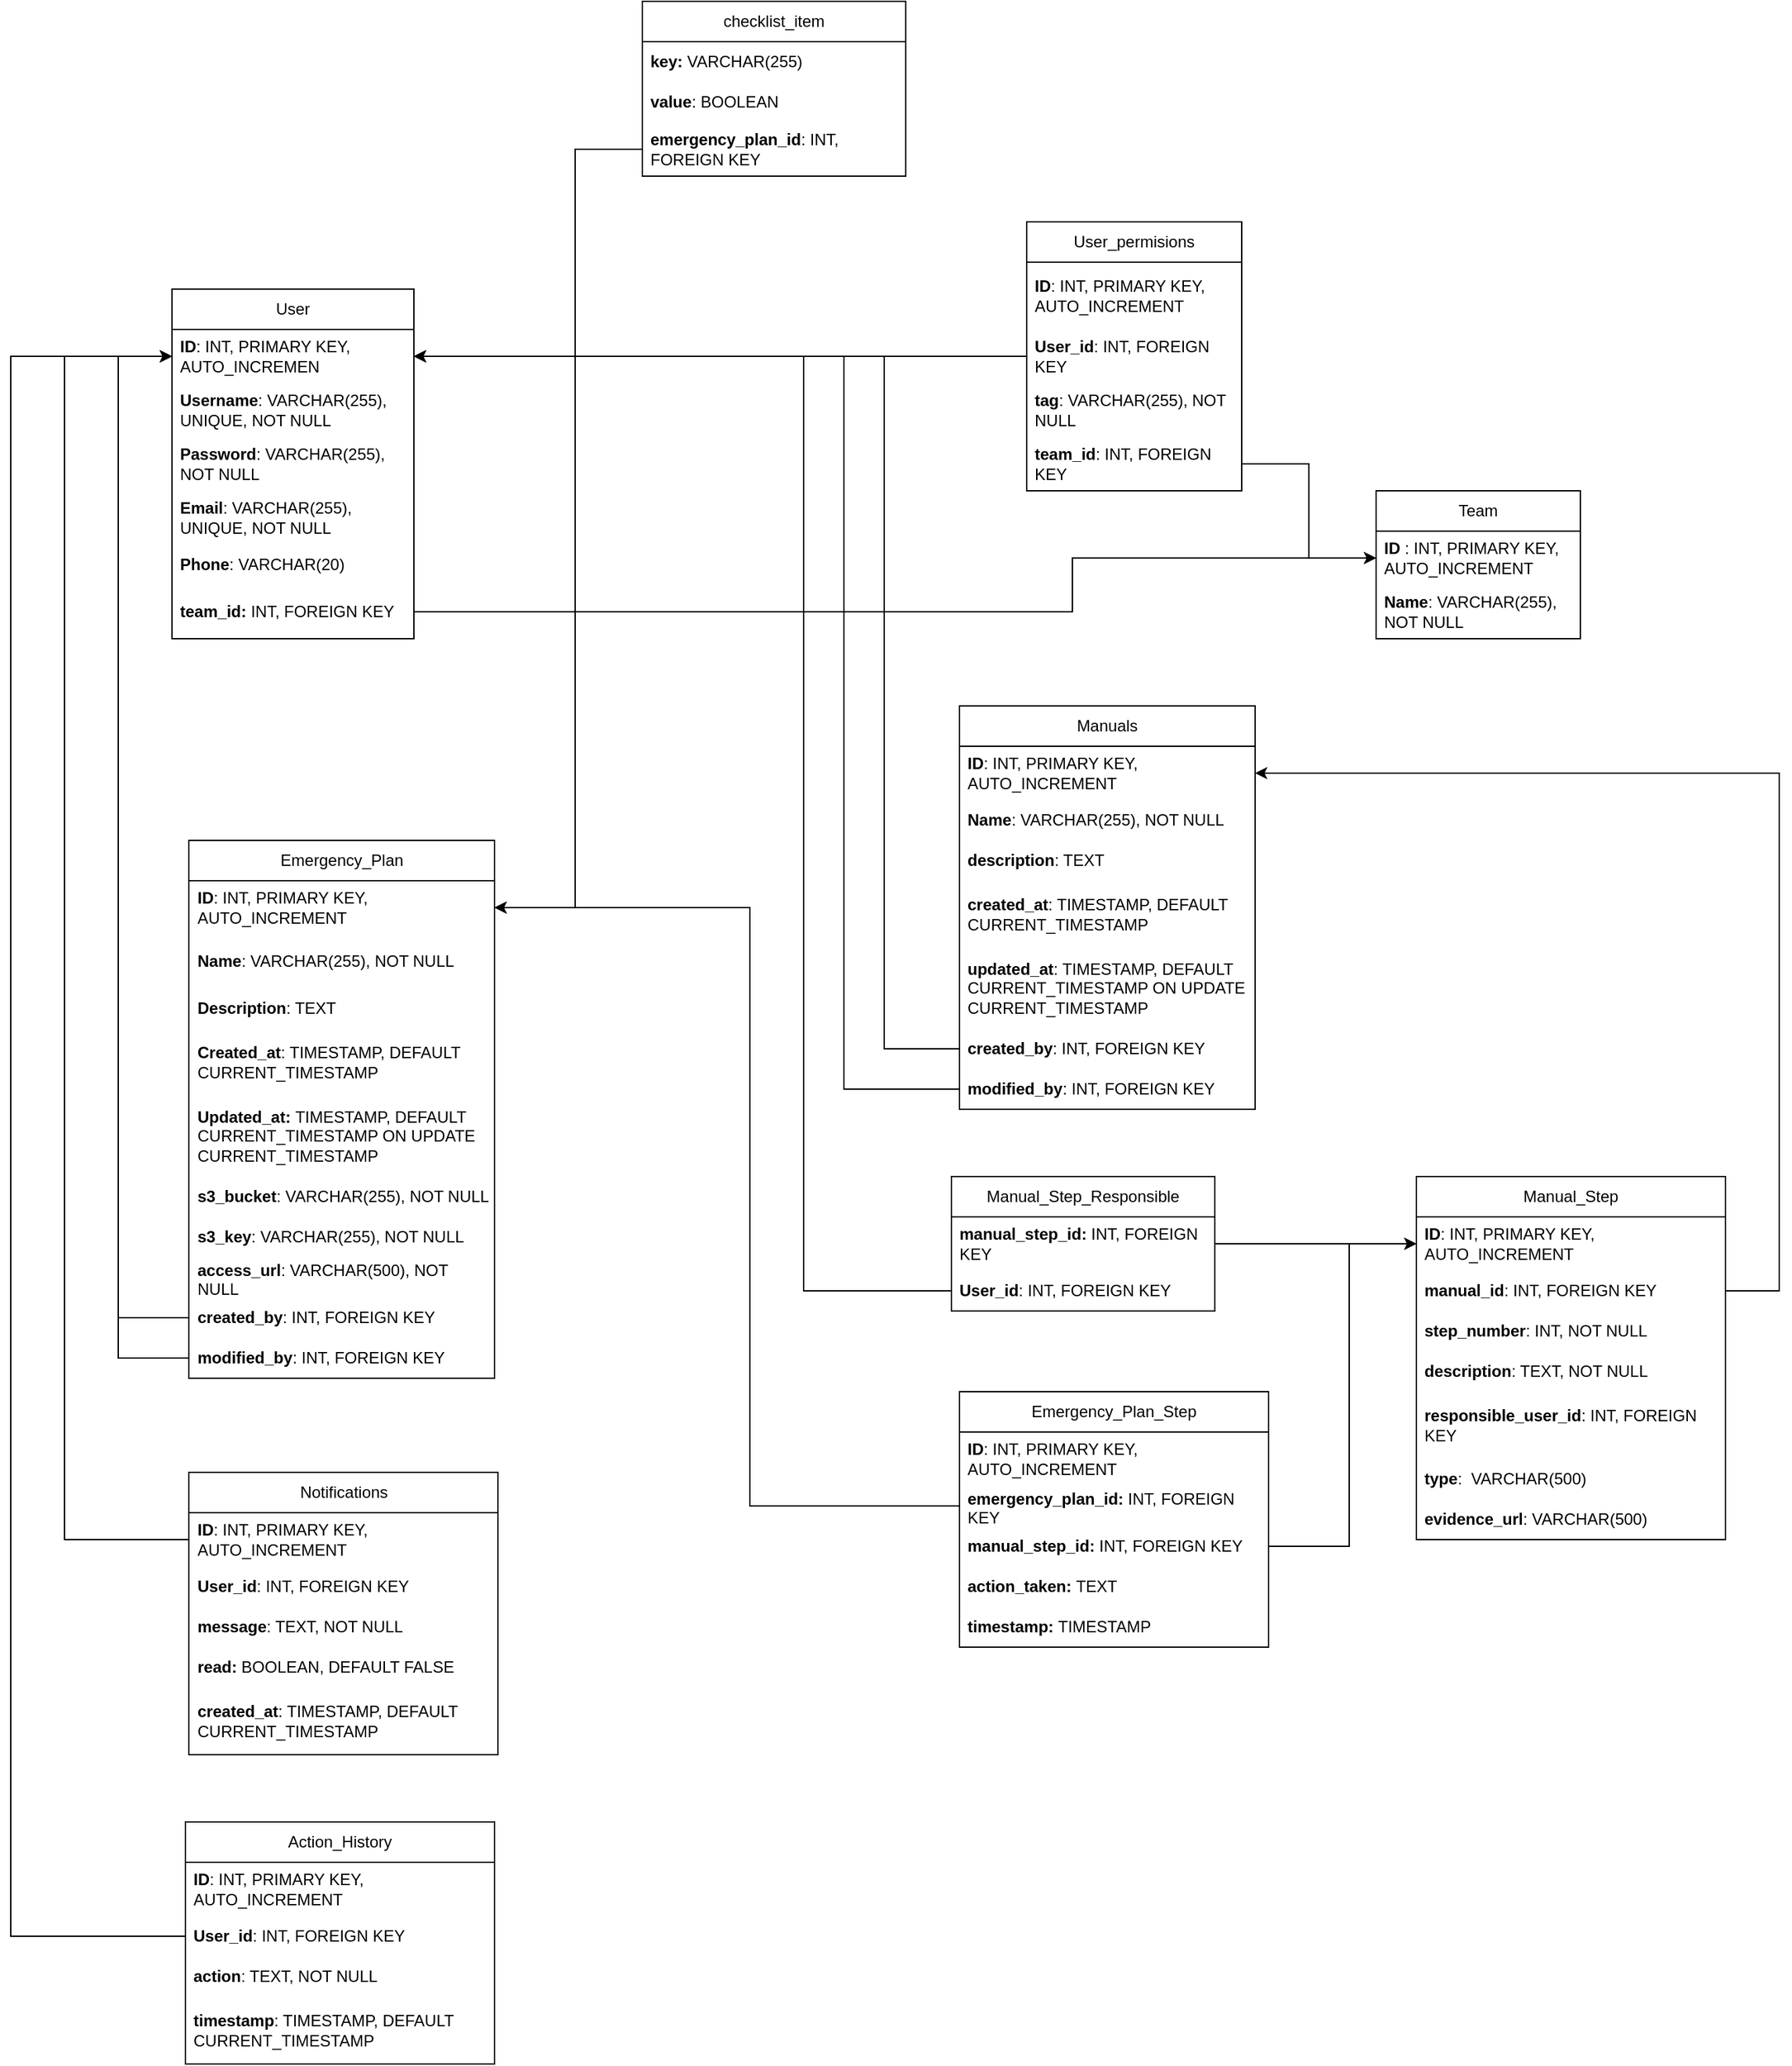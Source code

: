 <mxfile version="24.6.4" type="github">
  <diagram name="Página-1" id="e7TVA03_MpDZL5WD9Cxw">
    <mxGraphModel dx="2933" dy="2616" grid="1" gridSize="10" guides="1" tooltips="1" connect="1" arrows="1" fold="1" page="1" pageScale="1" pageWidth="827" pageHeight="1169" math="0" shadow="0">
      <root>
        <mxCell id="0" />
        <mxCell id="1" parent="0" />
        <mxCell id="BurdYSaMiCAV_mCUaKBO-1" value="User" style="swimlane;fontStyle=0;childLayout=stackLayout;horizontal=1;startSize=30;horizontalStack=0;resizeParent=1;resizeParentMax=0;resizeLast=0;collapsible=1;marginBottom=0;whiteSpace=wrap;html=1;" parent="1" vertex="1">
          <mxGeometry x="290" y="-500" width="180" height="260" as="geometry">
            <mxRectangle x="40" y="-120" width="70" height="30" as="alternateBounds" />
          </mxGeometry>
        </mxCell>
        <mxCell id="BurdYSaMiCAV_mCUaKBO-2" value="&lt;b&gt;ID&lt;/b&gt;: INT, PRIMARY KEY, AUTO_INCREMEN" style="text;strokeColor=none;fillColor=none;align=left;verticalAlign=middle;spacingLeft=4;spacingRight=4;overflow=hidden;points=[[0,0.5],[1,0.5]];portConstraint=eastwest;rotatable=0;whiteSpace=wrap;html=1;" parent="BurdYSaMiCAV_mCUaKBO-1" vertex="1">
          <mxGeometry y="30" width="180" height="40" as="geometry" />
        </mxCell>
        <mxCell id="BurdYSaMiCAV_mCUaKBO-3" value="&lt;b&gt;Username&lt;/b&gt;: VARCHAR(255), UNIQUE, NOT NULL" style="text;strokeColor=none;fillColor=none;align=left;verticalAlign=middle;spacingLeft=4;spacingRight=4;overflow=hidden;points=[[0,0.5],[1,0.5]];portConstraint=eastwest;rotatable=0;whiteSpace=wrap;html=1;" parent="BurdYSaMiCAV_mCUaKBO-1" vertex="1">
          <mxGeometry y="70" width="180" height="40" as="geometry" />
        </mxCell>
        <mxCell id="BurdYSaMiCAV_mCUaKBO-4" value="&lt;b&gt;Password&lt;/b&gt;: VARCHAR(255), NOT NULL" style="text;strokeColor=none;fillColor=none;align=left;verticalAlign=middle;spacingLeft=4;spacingRight=4;overflow=hidden;points=[[0,0.5],[1,0.5]];portConstraint=eastwest;rotatable=0;whiteSpace=wrap;html=1;" parent="BurdYSaMiCAV_mCUaKBO-1" vertex="1">
          <mxGeometry y="110" width="180" height="40" as="geometry" />
        </mxCell>
        <mxCell id="BurdYSaMiCAV_mCUaKBO-5" value="&lt;b&gt;Email&lt;/b&gt;: VARCHAR(255), UNIQUE, NOT NULL" style="text;strokeColor=none;fillColor=none;align=left;verticalAlign=middle;spacingLeft=4;spacingRight=4;overflow=hidden;points=[[0,0.5],[1,0.5]];portConstraint=eastwest;rotatable=0;whiteSpace=wrap;html=1;" parent="BurdYSaMiCAV_mCUaKBO-1" vertex="1">
          <mxGeometry y="150" width="180" height="40" as="geometry" />
        </mxCell>
        <mxCell id="KcWTHQXQLA7UXVjLVbAX-67" value="&lt;b&gt;Phone&lt;/b&gt;: VARCHAR(20)" style="text;strokeColor=none;fillColor=none;align=left;verticalAlign=middle;spacingLeft=4;spacingRight=4;overflow=hidden;points=[[0,0.5],[1,0.5]];portConstraint=eastwest;rotatable=0;whiteSpace=wrap;html=1;" parent="BurdYSaMiCAV_mCUaKBO-1" vertex="1">
          <mxGeometry y="190" width="180" height="30" as="geometry" />
        </mxCell>
        <mxCell id="BurdYSaMiCAV_mCUaKBO-6" value="&lt;b&gt;team_id:&lt;/b&gt; INT, FOREIGN KEY " style="text;strokeColor=none;fillColor=none;align=left;verticalAlign=middle;spacingLeft=4;spacingRight=4;overflow=hidden;points=[[0,0.5],[1,0.5]];portConstraint=eastwest;rotatable=0;whiteSpace=wrap;html=1;" parent="BurdYSaMiCAV_mCUaKBO-1" vertex="1">
          <mxGeometry y="220" width="180" height="40" as="geometry" />
        </mxCell>
        <mxCell id="BurdYSaMiCAV_mCUaKBO-7" value="Team" style="swimlane;fontStyle=0;childLayout=stackLayout;horizontal=1;startSize=30;horizontalStack=0;resizeParent=1;resizeParentMax=0;resizeLast=0;collapsible=1;marginBottom=0;whiteSpace=wrap;html=1;" parent="1" vertex="1">
          <mxGeometry x="1186" y="-350" width="152" height="110" as="geometry">
            <mxRectangle x="390" y="200" width="70" height="30" as="alternateBounds" />
          </mxGeometry>
        </mxCell>
        <mxCell id="BurdYSaMiCAV_mCUaKBO-8" value="&lt;b&gt;ID&amp;nbsp;&lt;/b&gt;: INT, PRIMARY KEY, AUTO_INCREMENT" style="text;strokeColor=none;fillColor=none;align=left;verticalAlign=middle;spacingLeft=4;spacingRight=4;overflow=hidden;points=[[0,0.5],[1,0.5]];portConstraint=eastwest;rotatable=0;whiteSpace=wrap;html=1;" parent="BurdYSaMiCAV_mCUaKBO-7" vertex="1">
          <mxGeometry y="30" width="152" height="40" as="geometry" />
        </mxCell>
        <mxCell id="BurdYSaMiCAV_mCUaKBO-9" value="&lt;b&gt;Name&lt;/b&gt;: VARCHAR(255), NOT NULL" style="text;strokeColor=none;fillColor=none;align=left;verticalAlign=middle;spacingLeft=4;spacingRight=4;overflow=hidden;points=[[0,0.5],[1,0.5]];portConstraint=eastwest;rotatable=0;whiteSpace=wrap;html=1;" parent="BurdYSaMiCAV_mCUaKBO-7" vertex="1">
          <mxGeometry y="70" width="152" height="40" as="geometry" />
        </mxCell>
        <mxCell id="BurdYSaMiCAV_mCUaKBO-11" value="User_permisions" style="swimlane;fontStyle=0;childLayout=stackLayout;horizontal=1;startSize=30;horizontalStack=0;resizeParent=1;resizeParentMax=0;resizeLast=0;collapsible=1;marginBottom=0;whiteSpace=wrap;html=1;" parent="1" vertex="1">
          <mxGeometry x="926" y="-550" width="160" height="200" as="geometry">
            <mxRectangle x="210" y="-10" width="130" height="30" as="alternateBounds" />
          </mxGeometry>
        </mxCell>
        <mxCell id="BurdYSaMiCAV_mCUaKBO-12" value="&lt;b&gt;ID&lt;/b&gt;: INT, PRIMARY KEY, AUTO_INCREMENT" style="text;strokeColor=none;fillColor=none;align=left;verticalAlign=middle;spacingLeft=4;spacingRight=4;overflow=hidden;points=[[0,0.5],[1,0.5]];portConstraint=eastwest;rotatable=0;whiteSpace=wrap;html=1;" parent="BurdYSaMiCAV_mCUaKBO-11" vertex="1">
          <mxGeometry y="30" width="160" height="50" as="geometry" />
        </mxCell>
        <mxCell id="BurdYSaMiCAV_mCUaKBO-13" value="&lt;b&gt;User_id&lt;/b&gt;: INT, FOREIGN KEY" style="text;strokeColor=none;fillColor=none;align=left;verticalAlign=middle;spacingLeft=4;spacingRight=4;overflow=hidden;points=[[0,0.5],[1,0.5]];portConstraint=eastwest;rotatable=0;whiteSpace=wrap;html=1;" parent="BurdYSaMiCAV_mCUaKBO-11" vertex="1">
          <mxGeometry y="80" width="160" height="40" as="geometry" />
        </mxCell>
        <mxCell id="KcWTHQXQLA7UXVjLVbAX-68" value="&lt;b&gt;tag&lt;/b&gt;: VARCHAR(255), NOT NULL" style="text;strokeColor=none;fillColor=none;align=left;verticalAlign=middle;spacingLeft=4;spacingRight=4;overflow=hidden;points=[[0,0.5],[1,0.5]];portConstraint=eastwest;rotatable=0;whiteSpace=wrap;html=1;" parent="BurdYSaMiCAV_mCUaKBO-11" vertex="1">
          <mxGeometry y="120" width="160" height="40" as="geometry" />
        </mxCell>
        <mxCell id="BurdYSaMiCAV_mCUaKBO-14" value="&lt;b&gt;team_id&lt;/b&gt;: INT, FOREIGN KEY" style="text;strokeColor=none;fillColor=none;align=left;verticalAlign=middle;spacingLeft=4;spacingRight=4;overflow=hidden;points=[[0,0.5],[1,0.5]];portConstraint=eastwest;rotatable=0;whiteSpace=wrap;html=1;" parent="BurdYSaMiCAV_mCUaKBO-11" vertex="1">
          <mxGeometry y="160" width="160" height="40" as="geometry" />
        </mxCell>
        <mxCell id="BurdYSaMiCAV_mCUaKBO-20" value="Manual_Step" style="swimlane;fontStyle=0;childLayout=stackLayout;horizontal=1;startSize=30;horizontalStack=0;resizeParent=1;resizeParentMax=0;resizeLast=0;collapsible=1;marginBottom=0;whiteSpace=wrap;html=1;" parent="1" vertex="1">
          <mxGeometry x="1216" y="160" width="230" height="270" as="geometry">
            <mxRectangle x="290" y="350" width="130" height="30" as="alternateBounds" />
          </mxGeometry>
        </mxCell>
        <mxCell id="BurdYSaMiCAV_mCUaKBO-21" value="&lt;b&gt;ID&lt;/b&gt;: INT, PRIMARY KEY, AUTO_INCREMENT" style="text;strokeColor=none;fillColor=none;align=left;verticalAlign=middle;spacingLeft=4;spacingRight=4;overflow=hidden;points=[[0,0.5],[1,0.5]];portConstraint=eastwest;rotatable=0;whiteSpace=wrap;html=1;" parent="BurdYSaMiCAV_mCUaKBO-20" vertex="1">
          <mxGeometry y="30" width="230" height="40" as="geometry" />
        </mxCell>
        <mxCell id="BurdYSaMiCAV_mCUaKBO-22" value="&lt;b&gt;manual_id&lt;/b&gt;: INT, FOREIGN KEY&amp;nbsp;" style="text;strokeColor=none;fillColor=none;align=left;verticalAlign=middle;spacingLeft=4;spacingRight=4;overflow=hidden;points=[[0,0.5],[1,0.5]];portConstraint=eastwest;rotatable=0;whiteSpace=wrap;html=1;" parent="BurdYSaMiCAV_mCUaKBO-20" vertex="1">
          <mxGeometry y="70" width="230" height="30" as="geometry" />
        </mxCell>
        <mxCell id="BurdYSaMiCAV_mCUaKBO-23" value="&lt;b&gt;step_number&lt;/b&gt;: INT, NOT NULL" style="text;strokeColor=none;fillColor=none;align=left;verticalAlign=middle;spacingLeft=4;spacingRight=4;overflow=hidden;points=[[0,0.5],[1,0.5]];portConstraint=eastwest;rotatable=0;whiteSpace=wrap;html=1;" parent="BurdYSaMiCAV_mCUaKBO-20" vertex="1">
          <mxGeometry y="100" width="230" height="30" as="geometry" />
        </mxCell>
        <mxCell id="BurdYSaMiCAV_mCUaKBO-24" value="&lt;b&gt;description&lt;/b&gt;: TEXT, NOT NULL" style="text;strokeColor=none;fillColor=none;align=left;verticalAlign=middle;spacingLeft=4;spacingRight=4;overflow=hidden;points=[[0,0.5],[1,0.5]];portConstraint=eastwest;rotatable=0;whiteSpace=wrap;html=1;" parent="BurdYSaMiCAV_mCUaKBO-20" vertex="1">
          <mxGeometry y="130" width="230" height="30" as="geometry" />
        </mxCell>
        <mxCell id="BurdYSaMiCAV_mCUaKBO-25" value="&lt;b&gt;responsible_user_id&lt;/b&gt;: INT, FOREIGN KEY" style="text;strokeColor=none;fillColor=none;align=left;verticalAlign=middle;spacingLeft=4;spacingRight=4;overflow=hidden;points=[[0,0.5],[1,0.5]];portConstraint=eastwest;rotatable=0;whiteSpace=wrap;html=1;" parent="BurdYSaMiCAV_mCUaKBO-20" vertex="1">
          <mxGeometry y="160" width="230" height="50" as="geometry" />
        </mxCell>
        <mxCell id="KcWTHQXQLA7UXVjLVbAX-97" value="&lt;b&gt;type&lt;/b&gt;:&amp;nbsp; VARCHAR(500)" style="text;strokeColor=none;fillColor=none;align=left;verticalAlign=middle;spacingLeft=4;spacingRight=4;overflow=hidden;points=[[0,0.5],[1,0.5]];portConstraint=eastwest;rotatable=0;whiteSpace=wrap;html=1;" parent="BurdYSaMiCAV_mCUaKBO-20" vertex="1">
          <mxGeometry y="210" width="230" height="30" as="geometry" />
        </mxCell>
        <mxCell id="KcWTHQXQLA7UXVjLVbAX-98" value="&lt;b&gt;evidence_url&lt;/b&gt;:&amp;nbsp;VARCHAR(500)" style="text;strokeColor=none;fillColor=none;align=left;verticalAlign=middle;spacingLeft=4;spacingRight=4;overflow=hidden;points=[[0,0.5],[1,0.5]];portConstraint=eastwest;rotatable=0;whiteSpace=wrap;html=1;" parent="BurdYSaMiCAV_mCUaKBO-20" vertex="1">
          <mxGeometry y="240" width="230" height="30" as="geometry" />
        </mxCell>
        <mxCell id="KcWTHQXQLA7UXVjLVbAX-29" value="Emergency_Plan" style="swimlane;fontStyle=0;childLayout=stackLayout;horizontal=1;startSize=30;horizontalStack=0;resizeParent=1;resizeParentMax=0;resizeLast=0;collapsible=1;marginBottom=0;whiteSpace=wrap;html=1;" parent="1" vertex="1">
          <mxGeometry x="302.52" y="-90" width="227.48" height="400" as="geometry">
            <mxRectangle x="290" y="350" width="130" height="30" as="alternateBounds" />
          </mxGeometry>
        </mxCell>
        <mxCell id="KcWTHQXQLA7UXVjLVbAX-31" value="&lt;b&gt;ID&lt;/b&gt;: INT, PRIMARY KEY, AUTO_INCREMENT" style="text;strokeColor=none;fillColor=none;align=left;verticalAlign=middle;spacingLeft=4;spacingRight=4;overflow=hidden;points=[[0,0.5],[1,0.5]];portConstraint=eastwest;rotatable=0;whiteSpace=wrap;html=1;" parent="KcWTHQXQLA7UXVjLVbAX-29" vertex="1">
          <mxGeometry y="30" width="227.48" height="40" as="geometry" />
        </mxCell>
        <mxCell id="KcWTHQXQLA7UXVjLVbAX-32" value="&lt;b&gt;Name&lt;/b&gt;: VARCHAR(255), NOT NULL" style="text;strokeColor=none;fillColor=none;align=left;verticalAlign=middle;spacingLeft=4;spacingRight=4;overflow=hidden;points=[[0,0.5],[1,0.5]];portConstraint=eastwest;rotatable=0;whiteSpace=wrap;html=1;" parent="KcWTHQXQLA7UXVjLVbAX-29" vertex="1">
          <mxGeometry y="70" width="227.48" height="40" as="geometry" />
        </mxCell>
        <mxCell id="KcWTHQXQLA7UXVjLVbAX-30" value="&lt;b&gt;Description&lt;/b&gt;: TEXT" style="text;strokeColor=none;fillColor=none;align=left;verticalAlign=middle;spacingLeft=4;spacingRight=4;overflow=hidden;points=[[0,0.5],[1,0.5]];portConstraint=eastwest;rotatable=0;whiteSpace=wrap;html=1;" parent="KcWTHQXQLA7UXVjLVbAX-29" vertex="1">
          <mxGeometry y="110" width="227.48" height="30" as="geometry" />
        </mxCell>
        <mxCell id="KcWTHQXQLA7UXVjLVbAX-33" value="&lt;b&gt;Created_at&lt;/b&gt;: TIMESTAMP, DEFAULT CURRENT_TIMESTAMP" style="text;strokeColor=none;fillColor=none;align=left;verticalAlign=middle;spacingLeft=4;spacingRight=4;overflow=hidden;points=[[0,0.5],[1,0.5]];portConstraint=eastwest;rotatable=0;whiteSpace=wrap;html=1;" parent="KcWTHQXQLA7UXVjLVbAX-29" vertex="1">
          <mxGeometry y="140" width="227.48" height="50" as="geometry" />
        </mxCell>
        <mxCell id="KcWTHQXQLA7UXVjLVbAX-34" value="&lt;b&gt;Updated_at:&amp;nbsp;&lt;/b&gt;TIMESTAMP, DEFAULT CURRENT_TIMESTAMP ON UPDATE CURRENT_TIMESTAMP" style="text;strokeColor=none;fillColor=none;align=left;verticalAlign=middle;spacingLeft=4;spacingRight=4;overflow=hidden;points=[[0,0.5],[1,0.5]];portConstraint=eastwest;rotatable=0;whiteSpace=wrap;html=1;" parent="KcWTHQXQLA7UXVjLVbAX-29" vertex="1">
          <mxGeometry y="190" width="227.48" height="60" as="geometry" />
        </mxCell>
        <mxCell id="KcWTHQXQLA7UXVjLVbAX-69" value="&lt;b&gt;s3_bucket&lt;/b&gt;: VARCHAR(255), NOT NULL" style="text;strokeColor=none;fillColor=none;align=left;verticalAlign=middle;spacingLeft=4;spacingRight=4;overflow=hidden;points=[[0,0.5],[1,0.5]];portConstraint=eastwest;rotatable=0;whiteSpace=wrap;html=1;" parent="KcWTHQXQLA7UXVjLVbAX-29" vertex="1">
          <mxGeometry y="250" width="227.48" height="30" as="geometry" />
        </mxCell>
        <mxCell id="KcWTHQXQLA7UXVjLVbAX-72" value="&lt;b&gt;s3_key&lt;/b&gt;: VARCHAR(255), NOT NULL" style="text;strokeColor=none;fillColor=none;align=left;verticalAlign=middle;spacingLeft=4;spacingRight=4;overflow=hidden;points=[[0,0.5],[1,0.5]];portConstraint=eastwest;rotatable=0;whiteSpace=wrap;html=1;" parent="KcWTHQXQLA7UXVjLVbAX-29" vertex="1">
          <mxGeometry y="280" width="227.48" height="30" as="geometry" />
        </mxCell>
        <mxCell id="KcWTHQXQLA7UXVjLVbAX-71" value="&lt;b&gt;access_url&lt;/b&gt;: VARCHAR(500), NOT NULL" style="text;strokeColor=none;fillColor=none;align=left;verticalAlign=middle;spacingLeft=4;spacingRight=4;overflow=hidden;points=[[0,0.5],[1,0.5]];portConstraint=eastwest;rotatable=0;whiteSpace=wrap;html=1;" parent="KcWTHQXQLA7UXVjLVbAX-29" vertex="1">
          <mxGeometry y="310" width="227.48" height="30" as="geometry" />
        </mxCell>
        <mxCell id="KcWTHQXQLA7UXVjLVbAX-73" value="&lt;b&gt;created_by&lt;/b&gt;: INT, FOREIGN KEY" style="text;strokeColor=none;fillColor=none;align=left;verticalAlign=middle;spacingLeft=4;spacingRight=4;overflow=hidden;points=[[0,0.5],[1,0.5]];portConstraint=eastwest;rotatable=0;whiteSpace=wrap;html=1;" parent="KcWTHQXQLA7UXVjLVbAX-29" vertex="1">
          <mxGeometry y="340" width="227.48" height="30" as="geometry" />
        </mxCell>
        <mxCell id="KcWTHQXQLA7UXVjLVbAX-74" value="&lt;b&gt;modified_by&lt;/b&gt;: INT, FOREIGN KEY&amp;nbsp;" style="text;strokeColor=none;fillColor=none;align=left;verticalAlign=middle;spacingLeft=4;spacingRight=4;overflow=hidden;points=[[0,0.5],[1,0.5]];portConstraint=eastwest;rotatable=0;whiteSpace=wrap;html=1;" parent="KcWTHQXQLA7UXVjLVbAX-29" vertex="1">
          <mxGeometry y="370" width="227.48" height="30" as="geometry" />
        </mxCell>
        <mxCell id="KcWTHQXQLA7UXVjLVbAX-75" value="checklist_item" style="swimlane;fontStyle=0;childLayout=stackLayout;horizontal=1;startSize=30;horizontalStack=0;resizeParent=1;resizeParentMax=0;resizeLast=0;collapsible=1;marginBottom=0;whiteSpace=wrap;html=1;" parent="1" vertex="1">
          <mxGeometry x="640" y="-714" width="196" height="130" as="geometry">
            <mxRectangle x="290" y="350" width="130" height="30" as="alternateBounds" />
          </mxGeometry>
        </mxCell>
        <mxCell id="KcWTHQXQLA7UXVjLVbAX-78" value="&lt;b&gt;key:&amp;nbsp;&lt;/b&gt;VARCHAR(255)" style="text;strokeColor=none;fillColor=none;align=left;verticalAlign=middle;spacingLeft=4;spacingRight=4;overflow=hidden;points=[[0,0.5],[1,0.5]];portConstraint=eastwest;rotatable=0;whiteSpace=wrap;html=1;" parent="KcWTHQXQLA7UXVjLVbAX-75" vertex="1">
          <mxGeometry y="30" width="196" height="30" as="geometry" />
        </mxCell>
        <mxCell id="AdsFjQo1TzJa1s1HgN_M-37" value="&lt;b&gt;value&lt;/b&gt;:&amp;nbsp;BOOLEAN" style="text;strokeColor=none;fillColor=none;align=left;verticalAlign=middle;spacingLeft=4;spacingRight=4;overflow=hidden;points=[[0,0.5],[1,0.5]];portConstraint=eastwest;rotatable=0;whiteSpace=wrap;html=1;" vertex="1" parent="KcWTHQXQLA7UXVjLVbAX-75">
          <mxGeometry y="60" width="196" height="30" as="geometry" />
        </mxCell>
        <mxCell id="KcWTHQXQLA7UXVjLVbAX-79" value="&lt;b&gt;emergency_plan_id&lt;/b&gt;: INT, FOREIGN KEY" style="text;strokeColor=none;fillColor=none;align=left;verticalAlign=middle;spacingLeft=4;spacingRight=4;overflow=hidden;points=[[0,0.5],[1,0.5]];portConstraint=eastwest;rotatable=0;whiteSpace=wrap;html=1;" parent="KcWTHQXQLA7UXVjLVbAX-75" vertex="1">
          <mxGeometry y="90" width="196" height="40" as="geometry" />
        </mxCell>
        <mxCell id="KcWTHQXQLA7UXVjLVbAX-99" value="Manuals" style="swimlane;fontStyle=0;childLayout=stackLayout;horizontal=1;startSize=30;horizontalStack=0;resizeParent=1;resizeParentMax=0;resizeLast=0;collapsible=1;marginBottom=0;whiteSpace=wrap;html=1;" parent="1" vertex="1">
          <mxGeometry x="876" y="-190" width="220" height="300" as="geometry">
            <mxRectangle x="290" y="350" width="130" height="30" as="alternateBounds" />
          </mxGeometry>
        </mxCell>
        <mxCell id="KcWTHQXQLA7UXVjLVbAX-100" value="&lt;b&gt;ID&lt;/b&gt;: INT, PRIMARY KEY, AUTO_INCREMENT" style="text;strokeColor=none;fillColor=none;align=left;verticalAlign=middle;spacingLeft=4;spacingRight=4;overflow=hidden;points=[[0,0.5],[1,0.5]];portConstraint=eastwest;rotatable=0;whiteSpace=wrap;html=1;" parent="KcWTHQXQLA7UXVjLVbAX-99" vertex="1">
          <mxGeometry y="30" width="220" height="40" as="geometry" />
        </mxCell>
        <mxCell id="KcWTHQXQLA7UXVjLVbAX-101" value="&lt;b&gt;Name&lt;/b&gt;: VARCHAR(255), NOT NULL" style="text;strokeColor=none;fillColor=none;align=left;verticalAlign=middle;spacingLeft=4;spacingRight=4;overflow=hidden;points=[[0,0.5],[1,0.5]];portConstraint=eastwest;rotatable=0;whiteSpace=wrap;html=1;" parent="KcWTHQXQLA7UXVjLVbAX-99" vertex="1">
          <mxGeometry y="70" width="220" height="30" as="geometry" />
        </mxCell>
        <mxCell id="KcWTHQXQLA7UXVjLVbAX-102" value="&lt;b&gt;description&lt;/b&gt;: TEXT" style="text;strokeColor=none;fillColor=none;align=left;verticalAlign=middle;spacingLeft=4;spacingRight=4;overflow=hidden;points=[[0,0.5],[1,0.5]];portConstraint=eastwest;rotatable=0;whiteSpace=wrap;html=1;" parent="KcWTHQXQLA7UXVjLVbAX-99" vertex="1">
          <mxGeometry y="100" width="220" height="30" as="geometry" />
        </mxCell>
        <mxCell id="KcWTHQXQLA7UXVjLVbAX-103" value="&lt;b&gt;created_at&lt;/b&gt;: TIMESTAMP, DEFAULT CURRENT_TIMESTAMP" style="text;strokeColor=none;fillColor=none;align=left;verticalAlign=middle;spacingLeft=4;spacingRight=4;overflow=hidden;points=[[0,0.5],[1,0.5]];portConstraint=eastwest;rotatable=0;whiteSpace=wrap;html=1;" parent="KcWTHQXQLA7UXVjLVbAX-99" vertex="1">
          <mxGeometry y="130" width="220" height="50" as="geometry" />
        </mxCell>
        <mxCell id="KcWTHQXQLA7UXVjLVbAX-104" value="&lt;b&gt;updated_at&lt;/b&gt;: TIMESTAMP, DEFAULT CURRENT_TIMESTAMP ON UPDATE CURRENT_TIMESTAMP" style="text;strokeColor=none;fillColor=none;align=left;verticalAlign=middle;spacingLeft=4;spacingRight=4;overflow=hidden;points=[[0,0.5],[1,0.5]];portConstraint=eastwest;rotatable=0;whiteSpace=wrap;html=1;" parent="KcWTHQXQLA7UXVjLVbAX-99" vertex="1">
          <mxGeometry y="180" width="220" height="60" as="geometry" />
        </mxCell>
        <mxCell id="KcWTHQXQLA7UXVjLVbAX-105" value="&lt;b&gt;created_by&lt;/b&gt;: INT, FOREIGN KEY" style="text;strokeColor=none;fillColor=none;align=left;verticalAlign=middle;spacingLeft=4;spacingRight=4;overflow=hidden;points=[[0,0.5],[1,0.5]];portConstraint=eastwest;rotatable=0;whiteSpace=wrap;html=1;" parent="KcWTHQXQLA7UXVjLVbAX-99" vertex="1">
          <mxGeometry y="240" width="220" height="30" as="geometry" />
        </mxCell>
        <mxCell id="KcWTHQXQLA7UXVjLVbAX-106" value="&lt;b&gt;modified_by&lt;/b&gt;: INT, FOREIGN KEY&amp;nbsp;" style="text;strokeColor=none;fillColor=none;align=left;verticalAlign=middle;spacingLeft=4;spacingRight=4;overflow=hidden;points=[[0,0.5],[1,0.5]];portConstraint=eastwest;rotatable=0;whiteSpace=wrap;html=1;" parent="KcWTHQXQLA7UXVjLVbAX-99" vertex="1">
          <mxGeometry y="270" width="220" height="30" as="geometry" />
        </mxCell>
        <mxCell id="KcWTHQXQLA7UXVjLVbAX-108" style="edgeStyle=orthogonalEdgeStyle;rounded=0;orthogonalLoop=1;jettySize=auto;html=1;exitX=0;exitY=0.5;exitDx=0;exitDy=0;" parent="1" source="BurdYSaMiCAV_mCUaKBO-13" target="BurdYSaMiCAV_mCUaKBO-2" edge="1">
          <mxGeometry relative="1" as="geometry" />
        </mxCell>
        <mxCell id="KcWTHQXQLA7UXVjLVbAX-110" style="edgeStyle=orthogonalEdgeStyle;rounded=0;orthogonalLoop=1;jettySize=auto;html=1;entryX=0;entryY=0.5;entryDx=0;entryDy=0;" parent="1" source="BurdYSaMiCAV_mCUaKBO-14" target="BurdYSaMiCAV_mCUaKBO-8" edge="1">
          <mxGeometry relative="1" as="geometry" />
        </mxCell>
        <mxCell id="KcWTHQXQLA7UXVjLVbAX-112" style="edgeStyle=orthogonalEdgeStyle;rounded=0;orthogonalLoop=1;jettySize=auto;html=1;entryX=0;entryY=0.5;entryDx=0;entryDy=0;" parent="1" source="KcWTHQXQLA7UXVjLVbAX-73" target="BurdYSaMiCAV_mCUaKBO-2" edge="1">
          <mxGeometry relative="1" as="geometry">
            <Array as="points">
              <mxPoint x="250" y="265" />
              <mxPoint x="250" y="-450" />
            </Array>
          </mxGeometry>
        </mxCell>
        <mxCell id="KcWTHQXQLA7UXVjLVbAX-113" style="edgeStyle=orthogonalEdgeStyle;rounded=0;orthogonalLoop=1;jettySize=auto;html=1;exitX=0;exitY=0.5;exitDx=0;exitDy=0;entryX=0;entryY=0.5;entryDx=0;entryDy=0;" parent="1" source="KcWTHQXQLA7UXVjLVbAX-74" target="BurdYSaMiCAV_mCUaKBO-2" edge="1">
          <mxGeometry relative="1" as="geometry">
            <Array as="points">
              <mxPoint x="250" y="295" />
              <mxPoint x="250" y="-450" />
            </Array>
          </mxGeometry>
        </mxCell>
        <mxCell id="KcWTHQXQLA7UXVjLVbAX-115" style="edgeStyle=orthogonalEdgeStyle;rounded=0;orthogonalLoop=1;jettySize=auto;html=1;exitX=1;exitY=0.5;exitDx=0;exitDy=0;" parent="1" source="BurdYSaMiCAV_mCUaKBO-6" target="BurdYSaMiCAV_mCUaKBO-8" edge="1">
          <mxGeometry relative="1" as="geometry">
            <Array as="points">
              <mxPoint x="960" y="-260" />
              <mxPoint x="960" y="-300" />
            </Array>
          </mxGeometry>
        </mxCell>
        <mxCell id="KcWTHQXQLA7UXVjLVbAX-118" style="edgeStyle=orthogonalEdgeStyle;rounded=0;orthogonalLoop=1;jettySize=auto;html=1;exitX=0;exitY=0.5;exitDx=0;exitDy=0;entryX=1;entryY=0.5;entryDx=0;entryDy=0;" parent="1" source="KcWTHQXQLA7UXVjLVbAX-105" target="BurdYSaMiCAV_mCUaKBO-2" edge="1">
          <mxGeometry relative="1" as="geometry">
            <Array as="points">
              <mxPoint x="820" y="65" />
              <mxPoint x="820" y="-450" />
            </Array>
          </mxGeometry>
        </mxCell>
        <mxCell id="KcWTHQXQLA7UXVjLVbAX-119" style="edgeStyle=orthogonalEdgeStyle;rounded=0;orthogonalLoop=1;jettySize=auto;html=1;exitX=0;exitY=0.5;exitDx=0;exitDy=0;entryX=1;entryY=0.5;entryDx=0;entryDy=0;" parent="1" source="KcWTHQXQLA7UXVjLVbAX-106" target="BurdYSaMiCAV_mCUaKBO-2" edge="1">
          <mxGeometry relative="1" as="geometry">
            <Array as="points">
              <mxPoint x="790" y="95" />
              <mxPoint x="790" y="-450" />
            </Array>
          </mxGeometry>
        </mxCell>
        <mxCell id="KcWTHQXQLA7UXVjLVbAX-120" style="edgeStyle=orthogonalEdgeStyle;rounded=0;orthogonalLoop=1;jettySize=auto;html=1;exitX=1;exitY=0.5;exitDx=0;exitDy=0;entryX=1;entryY=0.5;entryDx=0;entryDy=0;" parent="1" source="BurdYSaMiCAV_mCUaKBO-22" target="KcWTHQXQLA7UXVjLVbAX-100" edge="1">
          <mxGeometry relative="1" as="geometry">
            <Array as="points">
              <mxPoint x="1486" y="245" />
              <mxPoint x="1486" y="-140" />
            </Array>
          </mxGeometry>
        </mxCell>
        <mxCell id="Yg5RXpvO_Nb0ASGwi1PA-9" value="Notifications" style="swimlane;fontStyle=0;childLayout=stackLayout;horizontal=1;startSize=30;horizontalStack=0;resizeParent=1;resizeParentMax=0;resizeLast=0;collapsible=1;marginBottom=0;whiteSpace=wrap;html=1;" parent="1" vertex="1">
          <mxGeometry x="302.52" y="380" width="230" height="210" as="geometry">
            <mxRectangle x="290" y="350" width="130" height="30" as="alternateBounds" />
          </mxGeometry>
        </mxCell>
        <mxCell id="Yg5RXpvO_Nb0ASGwi1PA-10" value="&lt;b&gt;ID&lt;/b&gt;: INT, PRIMARY KEY, AUTO_INCREMENT" style="text;strokeColor=none;fillColor=none;align=left;verticalAlign=middle;spacingLeft=4;spacingRight=4;overflow=hidden;points=[[0,0.5],[1,0.5]];portConstraint=eastwest;rotatable=0;whiteSpace=wrap;html=1;" parent="Yg5RXpvO_Nb0ASGwi1PA-9" vertex="1">
          <mxGeometry y="30" width="230" height="40" as="geometry" />
        </mxCell>
        <mxCell id="Yg5RXpvO_Nb0ASGwi1PA-11" value="&lt;b&gt;User_id&lt;/b&gt;: INT, FOREIGN KEY" style="text;strokeColor=none;fillColor=none;align=left;verticalAlign=middle;spacingLeft=4;spacingRight=4;overflow=hidden;points=[[0,0.5],[1,0.5]];portConstraint=eastwest;rotatable=0;whiteSpace=wrap;html=1;" parent="Yg5RXpvO_Nb0ASGwi1PA-9" vertex="1">
          <mxGeometry y="70" width="230" height="30" as="geometry" />
        </mxCell>
        <mxCell id="Yg5RXpvO_Nb0ASGwi1PA-12" value="&lt;b&gt;message&lt;/b&gt;: TEXT, NOT NULL" style="text;strokeColor=none;fillColor=none;align=left;verticalAlign=middle;spacingLeft=4;spacingRight=4;overflow=hidden;points=[[0,0.5],[1,0.5]];portConstraint=eastwest;rotatable=0;whiteSpace=wrap;html=1;" parent="Yg5RXpvO_Nb0ASGwi1PA-9" vertex="1">
          <mxGeometry y="100" width="230" height="30" as="geometry" />
        </mxCell>
        <mxCell id="Yg5RXpvO_Nb0ASGwi1PA-13" value="&lt;b&gt;read:&lt;/b&gt; BOOLEAN, DEFAULT FALSE" style="text;strokeColor=none;fillColor=none;align=left;verticalAlign=middle;spacingLeft=4;spacingRight=4;overflow=hidden;points=[[0,0.5],[1,0.5]];portConstraint=eastwest;rotatable=0;whiteSpace=wrap;html=1;" parent="Yg5RXpvO_Nb0ASGwi1PA-9" vertex="1">
          <mxGeometry y="130" width="230" height="30" as="geometry" />
        </mxCell>
        <mxCell id="Yg5RXpvO_Nb0ASGwi1PA-14" value="&lt;b&gt;created_at&lt;/b&gt;: TIMESTAMP, DEFAULT CURRENT_TIMESTAMP" style="text;strokeColor=none;fillColor=none;align=left;verticalAlign=middle;spacingLeft=4;spacingRight=4;overflow=hidden;points=[[0,0.5],[1,0.5]];portConstraint=eastwest;rotatable=0;whiteSpace=wrap;html=1;" parent="Yg5RXpvO_Nb0ASGwi1PA-9" vertex="1">
          <mxGeometry y="160" width="230" height="50" as="geometry" />
        </mxCell>
        <mxCell id="Yg5RXpvO_Nb0ASGwi1PA-17" value="Action_History" style="swimlane;fontStyle=0;childLayout=stackLayout;horizontal=1;startSize=30;horizontalStack=0;resizeParent=1;resizeParentMax=0;resizeLast=0;collapsible=1;marginBottom=0;whiteSpace=wrap;html=1;" parent="1" vertex="1">
          <mxGeometry x="300" y="640" width="230" height="180" as="geometry">
            <mxRectangle x="290" y="350" width="130" height="30" as="alternateBounds" />
          </mxGeometry>
        </mxCell>
        <mxCell id="Yg5RXpvO_Nb0ASGwi1PA-18" value="&lt;b&gt;ID&lt;/b&gt;: INT, PRIMARY KEY, AUTO_INCREMENT" style="text;strokeColor=none;fillColor=none;align=left;verticalAlign=middle;spacingLeft=4;spacingRight=4;overflow=hidden;points=[[0,0.5],[1,0.5]];portConstraint=eastwest;rotatable=0;whiteSpace=wrap;html=1;" parent="Yg5RXpvO_Nb0ASGwi1PA-17" vertex="1">
          <mxGeometry y="30" width="230" height="40" as="geometry" />
        </mxCell>
        <mxCell id="Yg5RXpvO_Nb0ASGwi1PA-19" value="&lt;b&gt;User_id&lt;/b&gt;: INT, FOREIGN KEY" style="text;strokeColor=none;fillColor=none;align=left;verticalAlign=middle;spacingLeft=4;spacingRight=4;overflow=hidden;points=[[0,0.5],[1,0.5]];portConstraint=eastwest;rotatable=0;whiteSpace=wrap;html=1;" parent="Yg5RXpvO_Nb0ASGwi1PA-17" vertex="1">
          <mxGeometry y="70" width="230" height="30" as="geometry" />
        </mxCell>
        <mxCell id="Yg5RXpvO_Nb0ASGwi1PA-20" value="&lt;b&gt;action&lt;/b&gt;: TEXT, NOT NULL" style="text;strokeColor=none;fillColor=none;align=left;verticalAlign=middle;spacingLeft=4;spacingRight=4;overflow=hidden;points=[[0,0.5],[1,0.5]];portConstraint=eastwest;rotatable=0;whiteSpace=wrap;html=1;" parent="Yg5RXpvO_Nb0ASGwi1PA-17" vertex="1">
          <mxGeometry y="100" width="230" height="30" as="geometry" />
        </mxCell>
        <mxCell id="Yg5RXpvO_Nb0ASGwi1PA-21" value="&lt;b&gt;timestamp&lt;/b&gt;: TIMESTAMP, DEFAULT CURRENT_TIMESTAMP" style="text;strokeColor=none;fillColor=none;align=left;verticalAlign=middle;spacingLeft=4;spacingRight=4;overflow=hidden;points=[[0,0.5],[1,0.5]];portConstraint=eastwest;rotatable=0;whiteSpace=wrap;html=1;" parent="Yg5RXpvO_Nb0ASGwi1PA-17" vertex="1">
          <mxGeometry y="130" width="230" height="50" as="geometry" />
        </mxCell>
        <mxCell id="Yg5RXpvO_Nb0ASGwi1PA-23" style="edgeStyle=orthogonalEdgeStyle;rounded=0;orthogonalLoop=1;jettySize=auto;html=1;exitX=0;exitY=0.5;exitDx=0;exitDy=0;entryX=0;entryY=0.5;entryDx=0;entryDy=0;" parent="1" source="Yg5RXpvO_Nb0ASGwi1PA-10" target="BurdYSaMiCAV_mCUaKBO-2" edge="1">
          <mxGeometry relative="1" as="geometry">
            <Array as="points">
              <mxPoint x="210" y="430" />
              <mxPoint x="210" y="-450" />
            </Array>
          </mxGeometry>
        </mxCell>
        <mxCell id="Yg5RXpvO_Nb0ASGwi1PA-25" style="edgeStyle=orthogonalEdgeStyle;rounded=0;orthogonalLoop=1;jettySize=auto;html=1;exitX=0;exitY=0.5;exitDx=0;exitDy=0;entryX=0;entryY=0.5;entryDx=0;entryDy=0;" parent="1" source="Yg5RXpvO_Nb0ASGwi1PA-19" target="BurdYSaMiCAV_mCUaKBO-2" edge="1">
          <mxGeometry relative="1" as="geometry">
            <Array as="points">
              <mxPoint x="170" y="725" />
              <mxPoint x="170" y="-450" />
            </Array>
          </mxGeometry>
        </mxCell>
        <mxCell id="AdsFjQo1TzJa1s1HgN_M-26" value="Emergency_Plan_Step" style="swimlane;fontStyle=0;childLayout=stackLayout;horizontal=1;startSize=30;horizontalStack=0;resizeParent=1;resizeParentMax=0;resizeLast=0;collapsible=1;marginBottom=0;whiteSpace=wrap;html=1;" vertex="1" parent="1">
          <mxGeometry x="876" y="320" width="230" height="190" as="geometry">
            <mxRectangle x="290" y="350" width="130" height="30" as="alternateBounds" />
          </mxGeometry>
        </mxCell>
        <mxCell id="AdsFjQo1TzJa1s1HgN_M-27" value="&lt;b&gt;ID&lt;/b&gt;: INT, PRIMARY KEY, AUTO_INCREMENT" style="text;strokeColor=none;fillColor=none;align=left;verticalAlign=middle;spacingLeft=4;spacingRight=4;overflow=hidden;points=[[0,0.5],[1,0.5]];portConstraint=eastwest;rotatable=0;whiteSpace=wrap;html=1;" vertex="1" parent="AdsFjQo1TzJa1s1HgN_M-26">
          <mxGeometry y="30" width="230" height="40" as="geometry" />
        </mxCell>
        <mxCell id="AdsFjQo1TzJa1s1HgN_M-28" value="&lt;b&gt;emergency_plan_id:&amp;nbsp;&lt;/b&gt;INT, FOREIGN KEY" style="text;strokeColor=none;fillColor=none;align=left;verticalAlign=middle;spacingLeft=4;spacingRight=4;overflow=hidden;points=[[0,0.5],[1,0.5]];portConstraint=eastwest;rotatable=0;whiteSpace=wrap;html=1;" vertex="1" parent="AdsFjQo1TzJa1s1HgN_M-26">
          <mxGeometry y="70" width="230" height="30" as="geometry" />
        </mxCell>
        <mxCell id="AdsFjQo1TzJa1s1HgN_M-29" value="&lt;b&gt;manual_step_id:&amp;nbsp;&lt;/b&gt;INT, FOREIGN KEY" style="text;strokeColor=none;fillColor=none;align=left;verticalAlign=middle;spacingLeft=4;spacingRight=4;overflow=hidden;points=[[0,0.5],[1,0.5]];portConstraint=eastwest;rotatable=0;whiteSpace=wrap;html=1;" vertex="1" parent="AdsFjQo1TzJa1s1HgN_M-26">
          <mxGeometry y="100" width="230" height="30" as="geometry" />
        </mxCell>
        <mxCell id="AdsFjQo1TzJa1s1HgN_M-30" value="&lt;b&gt;action_taken:&amp;nbsp;&lt;/b&gt;TEXT" style="text;strokeColor=none;fillColor=none;align=left;verticalAlign=middle;spacingLeft=4;spacingRight=4;overflow=hidden;points=[[0,0.5],[1,0.5]];portConstraint=eastwest;rotatable=0;whiteSpace=wrap;html=1;" vertex="1" parent="AdsFjQo1TzJa1s1HgN_M-26">
          <mxGeometry y="130" width="230" height="30" as="geometry" />
        </mxCell>
        <mxCell id="AdsFjQo1TzJa1s1HgN_M-31" value="&lt;b&gt;timestamp:&amp;nbsp;&lt;/b&gt;TIMESTAMP" style="text;strokeColor=none;fillColor=none;align=left;verticalAlign=middle;spacingLeft=4;spacingRight=4;overflow=hidden;points=[[0,0.5],[1,0.5]];portConstraint=eastwest;rotatable=0;whiteSpace=wrap;html=1;" vertex="1" parent="AdsFjQo1TzJa1s1HgN_M-26">
          <mxGeometry y="160" width="230" height="30" as="geometry" />
        </mxCell>
        <mxCell id="AdsFjQo1TzJa1s1HgN_M-32" value="Manual_Step_Responsible" style="swimlane;fontStyle=0;childLayout=stackLayout;horizontal=1;startSize=30;horizontalStack=0;resizeParent=1;resizeParentMax=0;resizeLast=0;collapsible=1;marginBottom=0;whiteSpace=wrap;html=1;" vertex="1" parent="1">
          <mxGeometry x="870" y="160" width="196" height="100" as="geometry">
            <mxRectangle x="290" y="350" width="130" height="30" as="alternateBounds" />
          </mxGeometry>
        </mxCell>
        <mxCell id="AdsFjQo1TzJa1s1HgN_M-33" value="&lt;b&gt;manual_step_id:&amp;nbsp;&lt;/b&gt;INT, FOREIGN KEY" style="text;strokeColor=none;fillColor=none;align=left;verticalAlign=middle;spacingLeft=4;spacingRight=4;overflow=hidden;points=[[0,0.5],[1,0.5]];portConstraint=eastwest;rotatable=0;whiteSpace=wrap;html=1;" vertex="1" parent="AdsFjQo1TzJa1s1HgN_M-32">
          <mxGeometry y="30" width="196" height="40" as="geometry" />
        </mxCell>
        <mxCell id="AdsFjQo1TzJa1s1HgN_M-34" value="&lt;b&gt;User_id&lt;/b&gt;: INT, FOREIGN KEY" style="text;strokeColor=none;fillColor=none;align=left;verticalAlign=middle;spacingLeft=4;spacingRight=4;overflow=hidden;points=[[0,0.5],[1,0.5]];portConstraint=eastwest;rotatable=0;whiteSpace=wrap;html=1;" vertex="1" parent="AdsFjQo1TzJa1s1HgN_M-32">
          <mxGeometry y="70" width="196" height="30" as="geometry" />
        </mxCell>
        <mxCell id="AdsFjQo1TzJa1s1HgN_M-39" style="edgeStyle=orthogonalEdgeStyle;rounded=0;orthogonalLoop=1;jettySize=auto;html=1;exitX=1;exitY=0.5;exitDx=0;exitDy=0;entryX=0;entryY=0.5;entryDx=0;entryDy=0;" edge="1" parent="1" source="AdsFjQo1TzJa1s1HgN_M-33" target="BurdYSaMiCAV_mCUaKBO-21">
          <mxGeometry relative="1" as="geometry" />
        </mxCell>
        <mxCell id="AdsFjQo1TzJa1s1HgN_M-40" style="edgeStyle=orthogonalEdgeStyle;rounded=0;orthogonalLoop=1;jettySize=auto;html=1;" edge="1" parent="1" source="AdsFjQo1TzJa1s1HgN_M-34" target="BurdYSaMiCAV_mCUaKBO-2">
          <mxGeometry relative="1" as="geometry">
            <Array as="points">
              <mxPoint x="760" y="245" />
              <mxPoint x="760" y="-450" />
            </Array>
          </mxGeometry>
        </mxCell>
        <mxCell id="AdsFjQo1TzJa1s1HgN_M-41" style="edgeStyle=orthogonalEdgeStyle;rounded=0;orthogonalLoop=1;jettySize=auto;html=1;" edge="1" parent="1" source="AdsFjQo1TzJa1s1HgN_M-28" target="KcWTHQXQLA7UXVjLVbAX-31">
          <mxGeometry relative="1" as="geometry">
            <Array as="points">
              <mxPoint x="720" y="405" />
              <mxPoint x="720" y="-40" />
            </Array>
          </mxGeometry>
        </mxCell>
        <mxCell id="AdsFjQo1TzJa1s1HgN_M-42" style="edgeStyle=orthogonalEdgeStyle;rounded=0;orthogonalLoop=1;jettySize=auto;html=1;exitX=1;exitY=0.5;exitDx=0;exitDy=0;entryX=0;entryY=0.5;entryDx=0;entryDy=0;" edge="1" parent="1" source="AdsFjQo1TzJa1s1HgN_M-29" target="BurdYSaMiCAV_mCUaKBO-21">
          <mxGeometry relative="1" as="geometry">
            <Array as="points">
              <mxPoint x="1166" y="435" />
              <mxPoint x="1166" y="210" />
            </Array>
          </mxGeometry>
        </mxCell>
        <mxCell id="AdsFjQo1TzJa1s1HgN_M-43" style="edgeStyle=orthogonalEdgeStyle;rounded=0;orthogonalLoop=1;jettySize=auto;html=1;exitX=0;exitY=0.5;exitDx=0;exitDy=0;entryX=1;entryY=0.5;entryDx=0;entryDy=0;" edge="1" parent="1" source="KcWTHQXQLA7UXVjLVbAX-79" target="KcWTHQXQLA7UXVjLVbAX-31">
          <mxGeometry relative="1" as="geometry">
            <Array as="points">
              <mxPoint x="590" y="-604" />
              <mxPoint x="590" y="-40" />
            </Array>
          </mxGeometry>
        </mxCell>
      </root>
    </mxGraphModel>
  </diagram>
</mxfile>
